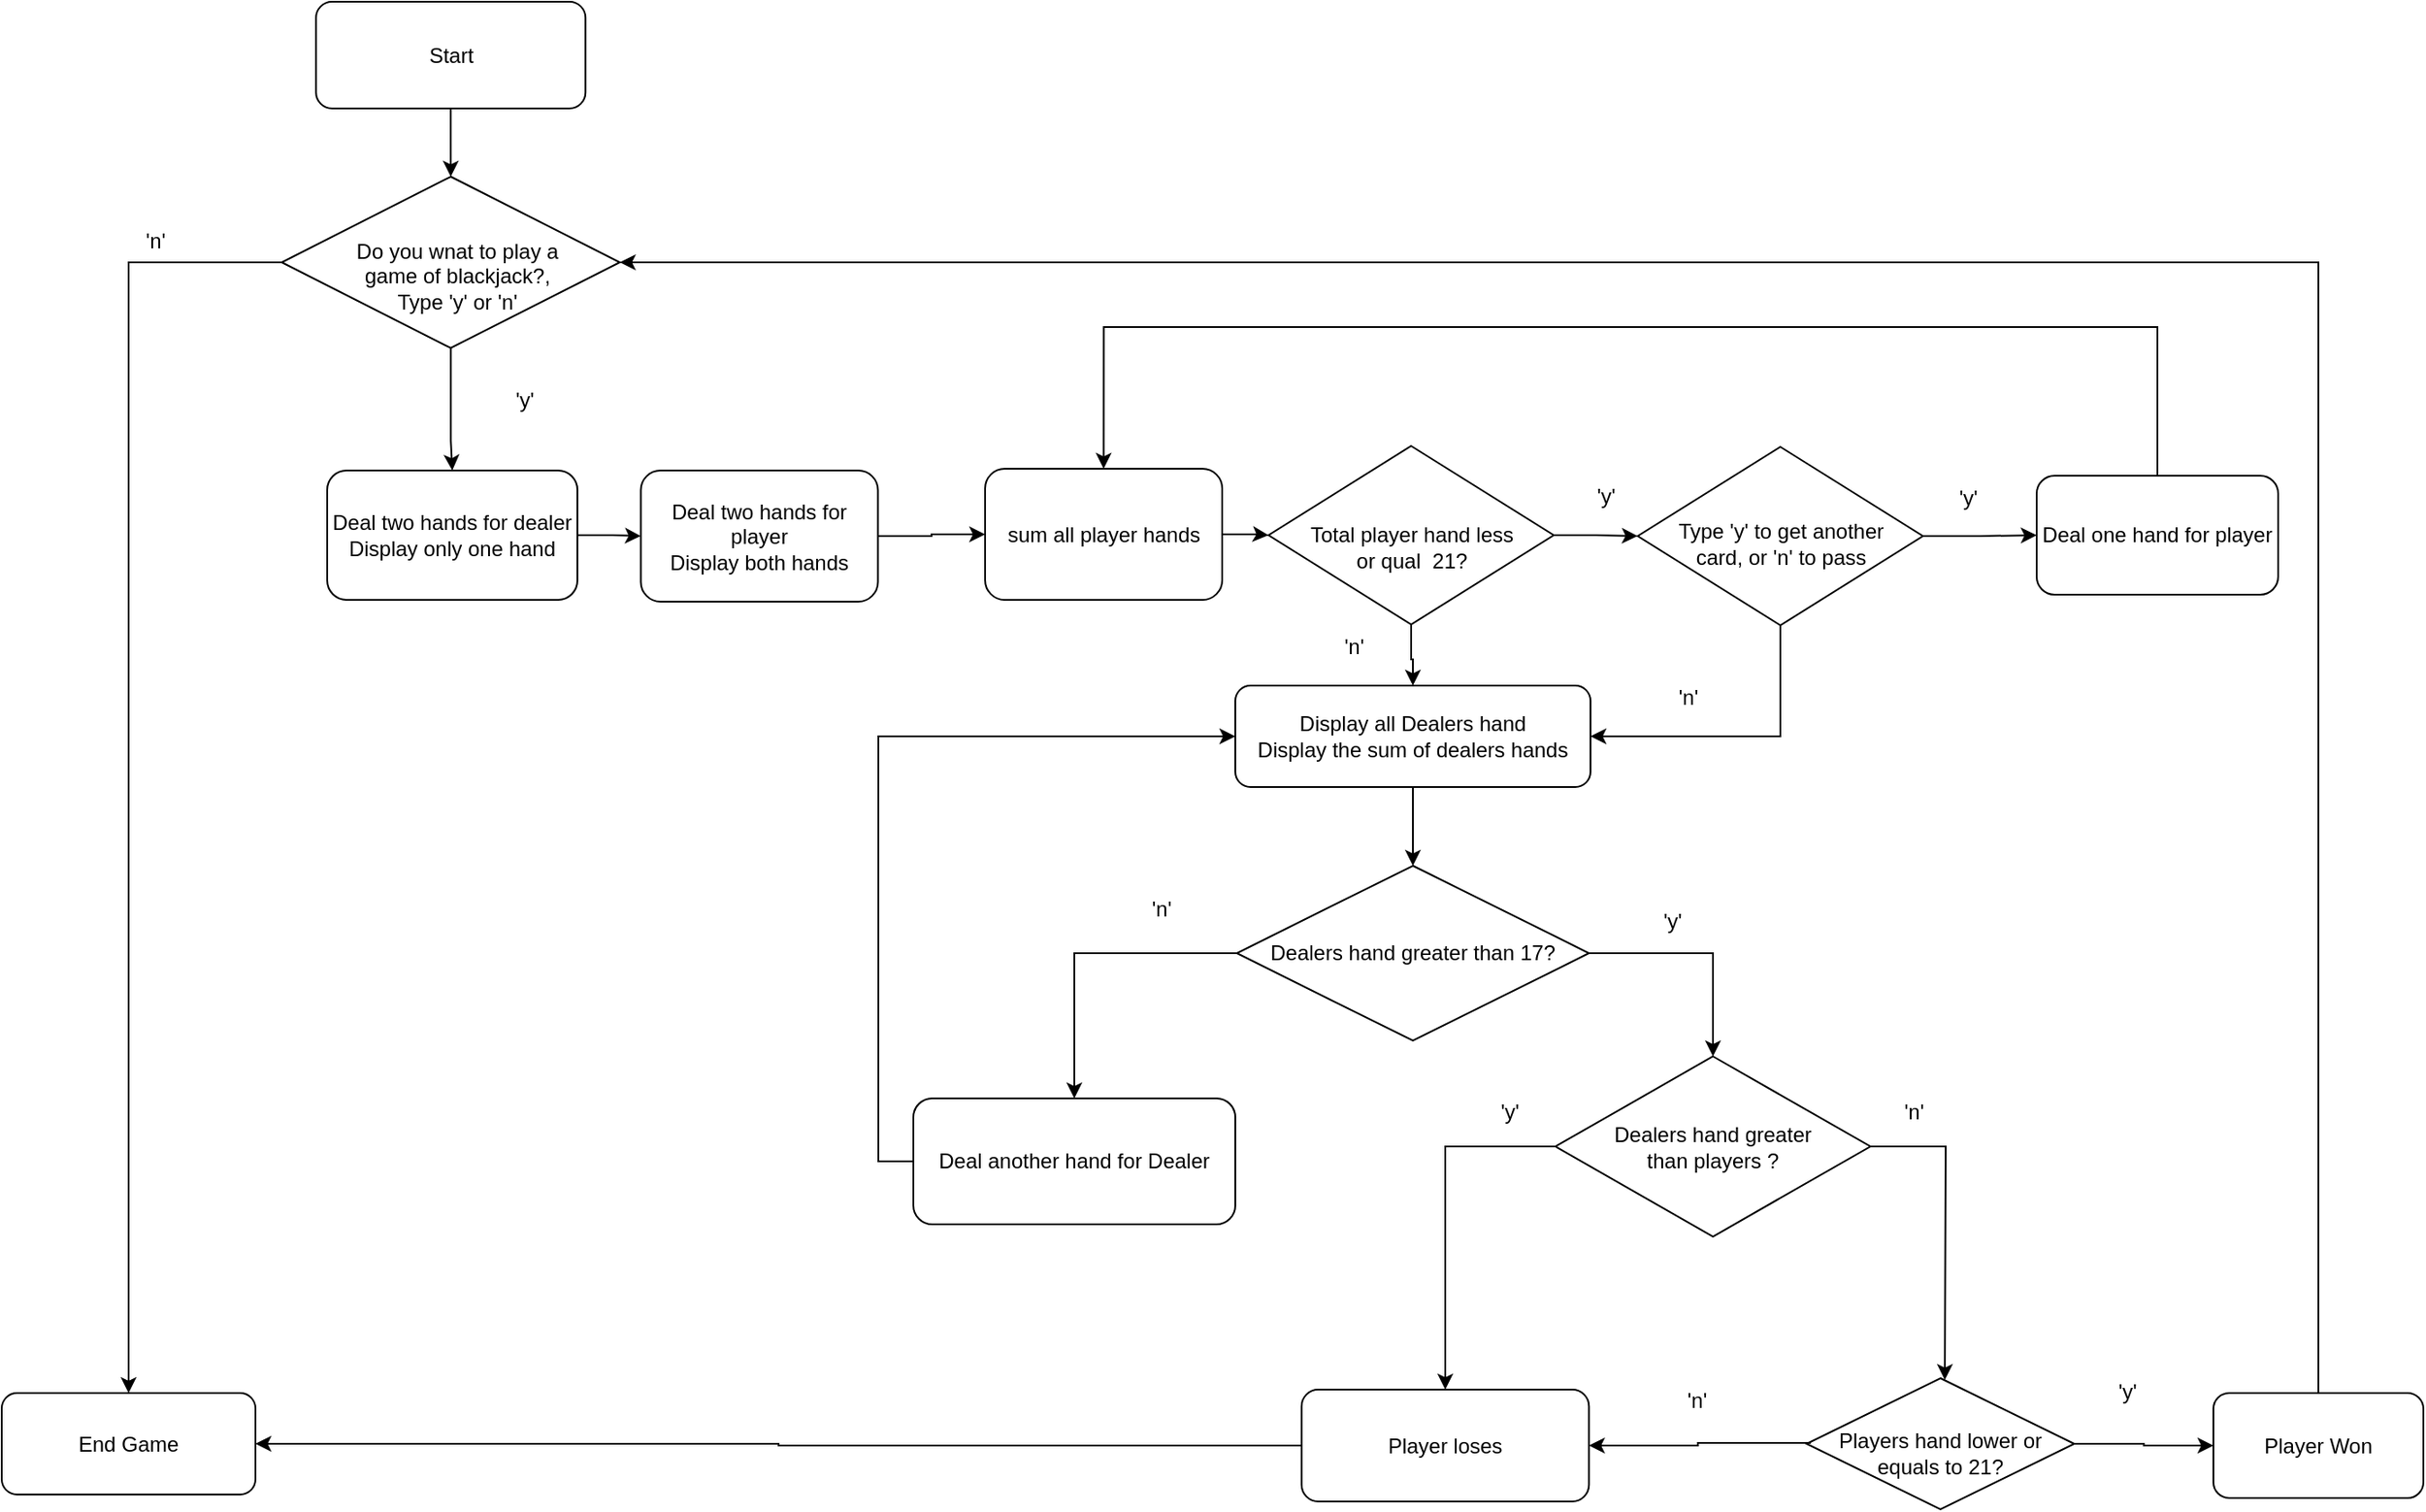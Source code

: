 <mxfile version="22.1.16" type="device">
  <diagram id="C5RBs43oDa-KdzZeNtuy" name="Page-1">
    <mxGraphModel dx="2190" dy="900" grid="0" gridSize="10" guides="1" tooltips="1" connect="1" arrows="1" fold="1" page="1" pageScale="1" pageWidth="827" pageHeight="1169" math="0" shadow="0">
      <root>
        <mxCell id="WIyWlLk6GJQsqaUBKTNV-0" />
        <mxCell id="WIyWlLk6GJQsqaUBKTNV-1" parent="WIyWlLk6GJQsqaUBKTNV-0" />
        <mxCell id="BVDdUzjlWxmWNVIVBpeF-14" style="edgeStyle=orthogonalEdgeStyle;rounded=0;orthogonalLoop=1;jettySize=auto;html=1;entryX=0.5;entryY=0;entryDx=0;entryDy=0;" edge="1" parent="WIyWlLk6GJQsqaUBKTNV-1" source="BVDdUzjlWxmWNVIVBpeF-0" target="BVDdUzjlWxmWNVIVBpeF-3">
          <mxGeometry relative="1" as="geometry" />
        </mxCell>
        <mxCell id="BVDdUzjlWxmWNVIVBpeF-0" value="Start" style="rounded=1;whiteSpace=wrap;html=1;" vertex="1" parent="WIyWlLk6GJQsqaUBKTNV-1">
          <mxGeometry x="315.62" y="9" width="154" height="61" as="geometry" />
        </mxCell>
        <mxCell id="BVDdUzjlWxmWNVIVBpeF-2" value="End Game" style="rounded=1;whiteSpace=wrap;html=1;" vertex="1" parent="WIyWlLk6GJQsqaUBKTNV-1">
          <mxGeometry x="136" y="804.5" width="145" height="58" as="geometry" />
        </mxCell>
        <mxCell id="BVDdUzjlWxmWNVIVBpeF-9" style="edgeStyle=orthogonalEdgeStyle;rounded=0;orthogonalLoop=1;jettySize=auto;html=1;entryX=0.5;entryY=0;entryDx=0;entryDy=0;" edge="1" parent="WIyWlLk6GJQsqaUBKTNV-1" source="BVDdUzjlWxmWNVIVBpeF-3" target="BVDdUzjlWxmWNVIVBpeF-2">
          <mxGeometry relative="1" as="geometry" />
        </mxCell>
        <mxCell id="BVDdUzjlWxmWNVIVBpeF-20" style="edgeStyle=orthogonalEdgeStyle;rounded=0;orthogonalLoop=1;jettySize=auto;html=1;entryX=0.5;entryY=0;entryDx=0;entryDy=0;" edge="1" parent="WIyWlLk6GJQsqaUBKTNV-1" source="BVDdUzjlWxmWNVIVBpeF-3" target="BVDdUzjlWxmWNVIVBpeF-6">
          <mxGeometry relative="1" as="geometry">
            <mxPoint x="586" y="158" as="targetPoint" />
            <Array as="points">
              <mxPoint x="393" y="260" />
              <mxPoint x="394" y="260" />
            </Array>
          </mxGeometry>
        </mxCell>
        <mxCell id="BVDdUzjlWxmWNVIVBpeF-3" value="" style="rhombus;whiteSpace=wrap;html=1;" vertex="1" parent="WIyWlLk6GJQsqaUBKTNV-1">
          <mxGeometry x="296" y="109" width="193.25" height="98" as="geometry" />
        </mxCell>
        <mxCell id="BVDdUzjlWxmWNVIVBpeF-4" value="Do you wnat to play a game of blackjack?, Type &#39;y&#39; or &#39;n&#39;" style="text;html=1;strokeColor=none;fillColor=none;align=center;verticalAlign=middle;whiteSpace=wrap;rounded=0;" vertex="1" parent="WIyWlLk6GJQsqaUBKTNV-1">
          <mxGeometry x="330" y="159" width="132.75" height="14" as="geometry" />
        </mxCell>
        <mxCell id="BVDdUzjlWxmWNVIVBpeF-34" style="edgeStyle=orthogonalEdgeStyle;rounded=0;orthogonalLoop=1;jettySize=auto;html=1;" edge="1" parent="WIyWlLk6GJQsqaUBKTNV-1" source="BVDdUzjlWxmWNVIVBpeF-6" target="BVDdUzjlWxmWNVIVBpeF-32">
          <mxGeometry relative="1" as="geometry" />
        </mxCell>
        <mxCell id="BVDdUzjlWxmWNVIVBpeF-6" value="Deal two hands for dealer &lt;br&gt;Display only one hand" style="rounded=1;whiteSpace=wrap;html=1;" vertex="1" parent="WIyWlLk6GJQsqaUBKTNV-1">
          <mxGeometry x="322" y="277" width="143" height="74" as="geometry" />
        </mxCell>
        <mxCell id="BVDdUzjlWxmWNVIVBpeF-12" value="&#39;n&#39;" style="text;html=1;strokeColor=none;fillColor=none;align=center;verticalAlign=middle;whiteSpace=wrap;rounded=0;" vertex="1" parent="WIyWlLk6GJQsqaUBKTNV-1">
          <mxGeometry x="194" y="133" width="60" height="26" as="geometry" />
        </mxCell>
        <mxCell id="BVDdUzjlWxmWNVIVBpeF-13" value="&#39;y&#39;" style="text;html=1;strokeColor=none;fillColor=none;align=center;verticalAlign=middle;whiteSpace=wrap;rounded=0;" vertex="1" parent="WIyWlLk6GJQsqaUBKTNV-1">
          <mxGeometry x="405" y="224" width="60" height="26" as="geometry" />
        </mxCell>
        <mxCell id="BVDdUzjlWxmWNVIVBpeF-84" style="edgeStyle=orthogonalEdgeStyle;rounded=0;orthogonalLoop=1;jettySize=auto;html=1;entryX=0;entryY=0.5;entryDx=0;entryDy=0;" edge="1" parent="WIyWlLk6GJQsqaUBKTNV-1" source="BVDdUzjlWxmWNVIVBpeF-15" target="BVDdUzjlWxmWNVIVBpeF-72">
          <mxGeometry relative="1" as="geometry" />
        </mxCell>
        <mxCell id="BVDdUzjlWxmWNVIVBpeF-99" style="edgeStyle=orthogonalEdgeStyle;rounded=0;orthogonalLoop=1;jettySize=auto;html=1;entryX=0.5;entryY=0;entryDx=0;entryDy=0;" edge="1" parent="WIyWlLk6GJQsqaUBKTNV-1" source="BVDdUzjlWxmWNVIVBpeF-15" target="BVDdUzjlWxmWNVIVBpeF-21">
          <mxGeometry relative="1" as="geometry" />
        </mxCell>
        <mxCell id="BVDdUzjlWxmWNVIVBpeF-15" value="" style="rhombus;whiteSpace=wrap;html=1;" vertex="1" parent="WIyWlLk6GJQsqaUBKTNV-1">
          <mxGeometry x="860" y="263" width="163" height="102" as="geometry" />
        </mxCell>
        <mxCell id="BVDdUzjlWxmWNVIVBpeF-16" value="Total player hand less or qual&amp;nbsp; 21?" style="text;html=1;strokeColor=none;fillColor=none;align=center;verticalAlign=middle;whiteSpace=wrap;rounded=0;" vertex="1" parent="WIyWlLk6GJQsqaUBKTNV-1">
          <mxGeometry x="876.5" y="305" width="130" height="32" as="geometry" />
        </mxCell>
        <mxCell id="BVDdUzjlWxmWNVIVBpeF-93" style="edgeStyle=orthogonalEdgeStyle;rounded=0;orthogonalLoop=1;jettySize=auto;html=1;entryX=0.5;entryY=0;entryDx=0;entryDy=0;" edge="1" parent="WIyWlLk6GJQsqaUBKTNV-1" source="BVDdUzjlWxmWNVIVBpeF-21" target="BVDdUzjlWxmWNVIVBpeF-36">
          <mxGeometry relative="1" as="geometry" />
        </mxCell>
        <mxCell id="BVDdUzjlWxmWNVIVBpeF-21" value="Display all Dealers hand&lt;br&gt;Display the sum of dealers hands" style="rounded=1;whiteSpace=wrap;html=1;" vertex="1" parent="WIyWlLk6GJQsqaUBKTNV-1">
          <mxGeometry x="841" y="400" width="203" height="58" as="geometry" />
        </mxCell>
        <mxCell id="BVDdUzjlWxmWNVIVBpeF-87" style="edgeStyle=orthogonalEdgeStyle;rounded=0;orthogonalLoop=1;jettySize=auto;html=1;entryX=0.5;entryY=0;entryDx=0;entryDy=0;exitX=0.5;exitY=0;exitDx=0;exitDy=0;" edge="1" parent="WIyWlLk6GJQsqaUBKTNV-1" source="BVDdUzjlWxmWNVIVBpeF-23" target="BVDdUzjlWxmWNVIVBpeF-64">
          <mxGeometry relative="1" as="geometry">
            <Array as="points">
              <mxPoint x="1368" y="195" />
              <mxPoint x="766" y="195" />
            </Array>
          </mxGeometry>
        </mxCell>
        <mxCell id="BVDdUzjlWxmWNVIVBpeF-23" value="Deal one hand for player" style="rounded=1;whiteSpace=wrap;html=1;" vertex="1" parent="WIyWlLk6GJQsqaUBKTNV-1">
          <mxGeometry x="1299" y="280" width="138" height="68" as="geometry" />
        </mxCell>
        <mxCell id="BVDdUzjlWxmWNVIVBpeF-65" style="edgeStyle=orthogonalEdgeStyle;rounded=0;orthogonalLoop=1;jettySize=auto;html=1;" edge="1" parent="WIyWlLk6GJQsqaUBKTNV-1" source="BVDdUzjlWxmWNVIVBpeF-32" target="BVDdUzjlWxmWNVIVBpeF-64">
          <mxGeometry relative="1" as="geometry" />
        </mxCell>
        <mxCell id="BVDdUzjlWxmWNVIVBpeF-32" value="Deal two hands for player&lt;br&gt;Display both hands" style="rounded=1;whiteSpace=wrap;html=1;" vertex="1" parent="WIyWlLk6GJQsqaUBKTNV-1">
          <mxGeometry x="501.25" y="277" width="135.5" height="75" as="geometry" />
        </mxCell>
        <mxCell id="BVDdUzjlWxmWNVIVBpeF-38" style="edgeStyle=orthogonalEdgeStyle;rounded=0;orthogonalLoop=1;jettySize=auto;html=1;entryX=0.5;entryY=0;entryDx=0;entryDy=0;exitX=0;exitY=0.5;exitDx=0;exitDy=0;" edge="1" parent="WIyWlLk6GJQsqaUBKTNV-1" source="BVDdUzjlWxmWNVIVBpeF-36" target="BVDdUzjlWxmWNVIVBpeF-39">
          <mxGeometry relative="1" as="geometry">
            <mxPoint x="247" y="684" as="targetPoint" />
            <Array as="points">
              <mxPoint x="749" y="553" />
            </Array>
          </mxGeometry>
        </mxCell>
        <mxCell id="BVDdUzjlWxmWNVIVBpeF-42" style="edgeStyle=orthogonalEdgeStyle;rounded=0;orthogonalLoop=1;jettySize=auto;html=1;exitX=1;exitY=0.5;exitDx=0;exitDy=0;entryX=0.5;entryY=0;entryDx=0;entryDy=0;" edge="1" parent="WIyWlLk6GJQsqaUBKTNV-1" source="BVDdUzjlWxmWNVIVBpeF-36" target="BVDdUzjlWxmWNVIVBpeF-41">
          <mxGeometry relative="1" as="geometry" />
        </mxCell>
        <mxCell id="BVDdUzjlWxmWNVIVBpeF-36" value="Dealers hand greater than 17?" style="rhombus;whiteSpace=wrap;html=1;" vertex="1" parent="WIyWlLk6GJQsqaUBKTNV-1">
          <mxGeometry x="841.88" y="503" width="201.25" height="100" as="geometry" />
        </mxCell>
        <mxCell id="BVDdUzjlWxmWNVIVBpeF-100" style="edgeStyle=orthogonalEdgeStyle;rounded=0;orthogonalLoop=1;jettySize=auto;html=1;entryX=0;entryY=0.5;entryDx=0;entryDy=0;exitX=0;exitY=0.5;exitDx=0;exitDy=0;" edge="1" parent="WIyWlLk6GJQsqaUBKTNV-1" source="BVDdUzjlWxmWNVIVBpeF-39" target="BVDdUzjlWxmWNVIVBpeF-21">
          <mxGeometry relative="1" as="geometry" />
        </mxCell>
        <mxCell id="BVDdUzjlWxmWNVIVBpeF-39" value="Deal another hand for Dealer" style="rounded=1;whiteSpace=wrap;html=1;" vertex="1" parent="WIyWlLk6GJQsqaUBKTNV-1">
          <mxGeometry x="657" y="636" width="184" height="72" as="geometry" />
        </mxCell>
        <mxCell id="BVDdUzjlWxmWNVIVBpeF-46" style="edgeStyle=orthogonalEdgeStyle;rounded=0;orthogonalLoop=1;jettySize=auto;html=1;entryX=0.5;entryY=0;entryDx=0;entryDy=0;" edge="1" parent="WIyWlLk6GJQsqaUBKTNV-1" source="BVDdUzjlWxmWNVIVBpeF-41" target="BVDdUzjlWxmWNVIVBpeF-45">
          <mxGeometry relative="1" as="geometry">
            <Array as="points">
              <mxPoint x="961" y="664" />
            </Array>
          </mxGeometry>
        </mxCell>
        <mxCell id="BVDdUzjlWxmWNVIVBpeF-96" style="edgeStyle=orthogonalEdgeStyle;rounded=0;orthogonalLoop=1;jettySize=auto;html=1;exitX=1;exitY=0.5;exitDx=0;exitDy=0;" edge="1" parent="WIyWlLk6GJQsqaUBKTNV-1" source="BVDdUzjlWxmWNVIVBpeF-41">
          <mxGeometry relative="1" as="geometry">
            <mxPoint x="1246.5" y="797" as="targetPoint" />
          </mxGeometry>
        </mxCell>
        <mxCell id="BVDdUzjlWxmWNVIVBpeF-41" value="" style="rhombus;whiteSpace=wrap;html=1;" vertex="1" parent="WIyWlLk6GJQsqaUBKTNV-1">
          <mxGeometry x="1024" y="612" width="180" height="103" as="geometry" />
        </mxCell>
        <mxCell id="BVDdUzjlWxmWNVIVBpeF-43" value="Dealers hand greater than players ?" style="text;html=1;strokeColor=none;fillColor=none;align=center;verticalAlign=middle;whiteSpace=wrap;rounded=0;" vertex="1" parent="WIyWlLk6GJQsqaUBKTNV-1">
          <mxGeometry x="1049" y="647.5" width="130" height="32" as="geometry" />
        </mxCell>
        <mxCell id="BVDdUzjlWxmWNVIVBpeF-47" style="edgeStyle=orthogonalEdgeStyle;rounded=0;orthogonalLoop=1;jettySize=auto;html=1;entryX=1;entryY=0.5;entryDx=0;entryDy=0;" edge="1" parent="WIyWlLk6GJQsqaUBKTNV-1" source="BVDdUzjlWxmWNVIVBpeF-45" target="BVDdUzjlWxmWNVIVBpeF-2">
          <mxGeometry relative="1" as="geometry" />
        </mxCell>
        <mxCell id="BVDdUzjlWxmWNVIVBpeF-45" value="Player loses" style="rounded=1;whiteSpace=wrap;html=1;" vertex="1" parent="WIyWlLk6GJQsqaUBKTNV-1">
          <mxGeometry x="878.88" y="802.5" width="164.25" height="64" as="geometry" />
        </mxCell>
        <mxCell id="BVDdUzjlWxmWNVIVBpeF-48" value="" style="rhombus;whiteSpace=wrap;html=1;" vertex="1" parent="WIyWlLk6GJQsqaUBKTNV-1">
          <mxGeometry x="1167.5" y="796" width="153" height="75" as="geometry" />
        </mxCell>
        <mxCell id="BVDdUzjlWxmWNVIVBpeF-98" style="edgeStyle=orthogonalEdgeStyle;rounded=0;orthogonalLoop=1;jettySize=auto;html=1;entryX=1;entryY=0.5;entryDx=0;entryDy=0;exitX=0.016;exitY=0.493;exitDx=0;exitDy=0;exitPerimeter=0;" edge="1" parent="WIyWlLk6GJQsqaUBKTNV-1" source="BVDdUzjlWxmWNVIVBpeF-48" target="BVDdUzjlWxmWNVIVBpeF-45">
          <mxGeometry relative="1" as="geometry" />
        </mxCell>
        <mxCell id="BVDdUzjlWxmWNVIVBpeF-102" style="edgeStyle=orthogonalEdgeStyle;rounded=0;orthogonalLoop=1;jettySize=auto;html=1;entryX=0;entryY=0.5;entryDx=0;entryDy=0;exitX=1;exitY=0.5;exitDx=0;exitDy=0;" edge="1" parent="WIyWlLk6GJQsqaUBKTNV-1" source="BVDdUzjlWxmWNVIVBpeF-48" target="BVDdUzjlWxmWNVIVBpeF-53">
          <mxGeometry relative="1" as="geometry" />
        </mxCell>
        <mxCell id="BVDdUzjlWxmWNVIVBpeF-49" value="Players hand lower or equals to 21?" style="text;html=1;strokeColor=none;fillColor=none;align=center;verticalAlign=middle;whiteSpace=wrap;rounded=0;" vertex="1" parent="WIyWlLk6GJQsqaUBKTNV-1">
          <mxGeometry x="1179" y="822" width="130" height="34.5" as="geometry" />
        </mxCell>
        <mxCell id="BVDdUzjlWxmWNVIVBpeF-105" style="edgeStyle=orthogonalEdgeStyle;rounded=0;orthogonalLoop=1;jettySize=auto;html=1;entryX=1;entryY=0.5;entryDx=0;entryDy=0;" edge="1" parent="WIyWlLk6GJQsqaUBKTNV-1" source="BVDdUzjlWxmWNVIVBpeF-53" target="BVDdUzjlWxmWNVIVBpeF-3">
          <mxGeometry relative="1" as="geometry">
            <Array as="points">
              <mxPoint x="1460" y="158" />
            </Array>
          </mxGeometry>
        </mxCell>
        <mxCell id="BVDdUzjlWxmWNVIVBpeF-53" value="Player Won" style="rounded=1;whiteSpace=wrap;html=1;" vertex="1" parent="WIyWlLk6GJQsqaUBKTNV-1">
          <mxGeometry x="1400" y="804.5" width="120" height="60" as="geometry" />
        </mxCell>
        <mxCell id="BVDdUzjlWxmWNVIVBpeF-57" value="&#39;y&#39;" style="text;html=1;strokeColor=none;fillColor=none;align=center;verticalAlign=middle;whiteSpace=wrap;rounded=0;" vertex="1" parent="WIyWlLk6GJQsqaUBKTNV-1">
          <mxGeometry x="1230" y="280" width="60" height="26" as="geometry" />
        </mxCell>
        <mxCell id="BVDdUzjlWxmWNVIVBpeF-58" value="&#39;y&#39;" style="text;html=1;strokeColor=none;fillColor=none;align=center;verticalAlign=middle;whiteSpace=wrap;rounded=0;" vertex="1" parent="WIyWlLk6GJQsqaUBKTNV-1">
          <mxGeometry x="1061.25" y="522" width="60" height="26" as="geometry" />
        </mxCell>
        <mxCell id="BVDdUzjlWxmWNVIVBpeF-59" value="&#39;y&#39;" style="text;html=1;strokeColor=none;fillColor=none;align=center;verticalAlign=middle;whiteSpace=wrap;rounded=0;" vertex="1" parent="WIyWlLk6GJQsqaUBKTNV-1">
          <mxGeometry x="1320.5" y="791" width="60" height="26" as="geometry" />
        </mxCell>
        <mxCell id="BVDdUzjlWxmWNVIVBpeF-60" value="&#39;y&#39;" style="text;html=1;strokeColor=none;fillColor=none;align=center;verticalAlign=middle;whiteSpace=wrap;rounded=0;" vertex="1" parent="WIyWlLk6GJQsqaUBKTNV-1">
          <mxGeometry x="968" y="631" width="60" height="26" as="geometry" />
        </mxCell>
        <mxCell id="BVDdUzjlWxmWNVIVBpeF-61" value="&#39;n&#39;" style="text;html=1;strokeColor=none;fillColor=none;align=center;verticalAlign=middle;whiteSpace=wrap;rounded=0;" vertex="1" parent="WIyWlLk6GJQsqaUBKTNV-1">
          <mxGeometry x="878.88" y="365" width="60" height="26" as="geometry" />
        </mxCell>
        <mxCell id="BVDdUzjlWxmWNVIVBpeF-62" value="&#39;n&#39;" style="text;html=1;strokeColor=none;fillColor=none;align=center;verticalAlign=middle;whiteSpace=wrap;rounded=0;" vertex="1" parent="WIyWlLk6GJQsqaUBKTNV-1">
          <mxGeometry x="769" y="515" width="60" height="26" as="geometry" />
        </mxCell>
        <mxCell id="BVDdUzjlWxmWNVIVBpeF-63" value="&#39;n&#39;" style="text;html=1;strokeColor=none;fillColor=none;align=center;verticalAlign=middle;whiteSpace=wrap;rounded=0;" vertex="1" parent="WIyWlLk6GJQsqaUBKTNV-1">
          <mxGeometry x="1199" y="631" width="60" height="26" as="geometry" />
        </mxCell>
        <mxCell id="BVDdUzjlWxmWNVIVBpeF-82" style="edgeStyle=orthogonalEdgeStyle;rounded=0;orthogonalLoop=1;jettySize=auto;html=1;entryX=0;entryY=0.5;entryDx=0;entryDy=0;" edge="1" parent="WIyWlLk6GJQsqaUBKTNV-1" source="BVDdUzjlWxmWNVIVBpeF-64" target="BVDdUzjlWxmWNVIVBpeF-15">
          <mxGeometry relative="1" as="geometry" />
        </mxCell>
        <mxCell id="BVDdUzjlWxmWNVIVBpeF-64" value="sum all player hands" style="rounded=1;whiteSpace=wrap;html=1;" vertex="1" parent="WIyWlLk6GJQsqaUBKTNV-1">
          <mxGeometry x="698" y="276" width="135.5" height="75" as="geometry" />
        </mxCell>
        <mxCell id="BVDdUzjlWxmWNVIVBpeF-86" style="edgeStyle=orthogonalEdgeStyle;rounded=0;orthogonalLoop=1;jettySize=auto;html=1;" edge="1" parent="WIyWlLk6GJQsqaUBKTNV-1" source="BVDdUzjlWxmWNVIVBpeF-72" target="BVDdUzjlWxmWNVIVBpeF-23">
          <mxGeometry relative="1" as="geometry" />
        </mxCell>
        <mxCell id="BVDdUzjlWxmWNVIVBpeF-101" style="edgeStyle=orthogonalEdgeStyle;rounded=0;orthogonalLoop=1;jettySize=auto;html=1;entryX=1;entryY=0.5;entryDx=0;entryDy=0;exitX=0.5;exitY=1;exitDx=0;exitDy=0;" edge="1" parent="WIyWlLk6GJQsqaUBKTNV-1" source="BVDdUzjlWxmWNVIVBpeF-72" target="BVDdUzjlWxmWNVIVBpeF-21">
          <mxGeometry relative="1" as="geometry" />
        </mxCell>
        <mxCell id="BVDdUzjlWxmWNVIVBpeF-72" value="" style="rhombus;whiteSpace=wrap;html=1;" vertex="1" parent="WIyWlLk6GJQsqaUBKTNV-1">
          <mxGeometry x="1071" y="263.5" width="163" height="102" as="geometry" />
        </mxCell>
        <mxCell id="BVDdUzjlWxmWNVIVBpeF-73" value="Type &#39;y&#39; to get another card, or &#39;n&#39; to pass" style="text;html=1;strokeColor=none;fillColor=none;align=center;verticalAlign=middle;whiteSpace=wrap;rounded=0;" vertex="1" parent="WIyWlLk6GJQsqaUBKTNV-1">
          <mxGeometry x="1083.75" y="301" width="137.5" height="36" as="geometry" />
        </mxCell>
        <mxCell id="BVDdUzjlWxmWNVIVBpeF-81" value="&#39;y&#39;" style="text;html=1;strokeColor=none;fillColor=none;align=center;verticalAlign=middle;whiteSpace=wrap;rounded=0;" vertex="1" parent="WIyWlLk6GJQsqaUBKTNV-1">
          <mxGeometry x="1023" y="279" width="60" height="26" as="geometry" />
        </mxCell>
        <mxCell id="BVDdUzjlWxmWNVIVBpeF-92" value="&#39;n&#39;" style="text;html=1;strokeColor=none;fillColor=none;align=center;verticalAlign=middle;whiteSpace=wrap;rounded=0;" vertex="1" parent="WIyWlLk6GJQsqaUBKTNV-1">
          <mxGeometry x="1070" y="394" width="60" height="26" as="geometry" />
        </mxCell>
        <mxCell id="BVDdUzjlWxmWNVIVBpeF-104" value="&#39;n&#39;" style="text;html=1;strokeColor=none;fillColor=none;align=center;verticalAlign=middle;whiteSpace=wrap;rounded=0;" vertex="1" parent="WIyWlLk6GJQsqaUBKTNV-1">
          <mxGeometry x="1075" y="796" width="60" height="26" as="geometry" />
        </mxCell>
      </root>
    </mxGraphModel>
  </diagram>
</mxfile>
